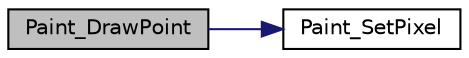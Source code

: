 digraph "Paint_DrawPoint"
{
 // LATEX_PDF_SIZE
  bgcolor="transparent";
  edge [fontname="Helvetica",fontsize="10",labelfontname="Helvetica",labelfontsize="10"];
  node [fontname="Helvetica",fontsize="10",shape=record];
  rankdir="LR";
  Node1 [label="Paint_DrawPoint",height=0.2,width=0.4,color="black", fillcolor="grey75", style="filled", fontcolor="black",tooltip="function: Draw Point(Xpoint, Ypoint) Fill the color parameter: Xpoint : The Xpoint coordinate of the ..."];
  Node1 -> Node2 [color="midnightblue",fontsize="10",style="solid",fontname="Helvetica"];
  Node2 [label="Paint_SetPixel",height=0.2,width=0.4,color="black",URL="$GUI__Paint_8c.html#a48f4f5f8b9b528f98d3ddb1c2e2e108f",tooltip="function: Draw Pixels parameter: Xpoint : At point X Ypoint : At point Y Color : Painted colors"];
}
